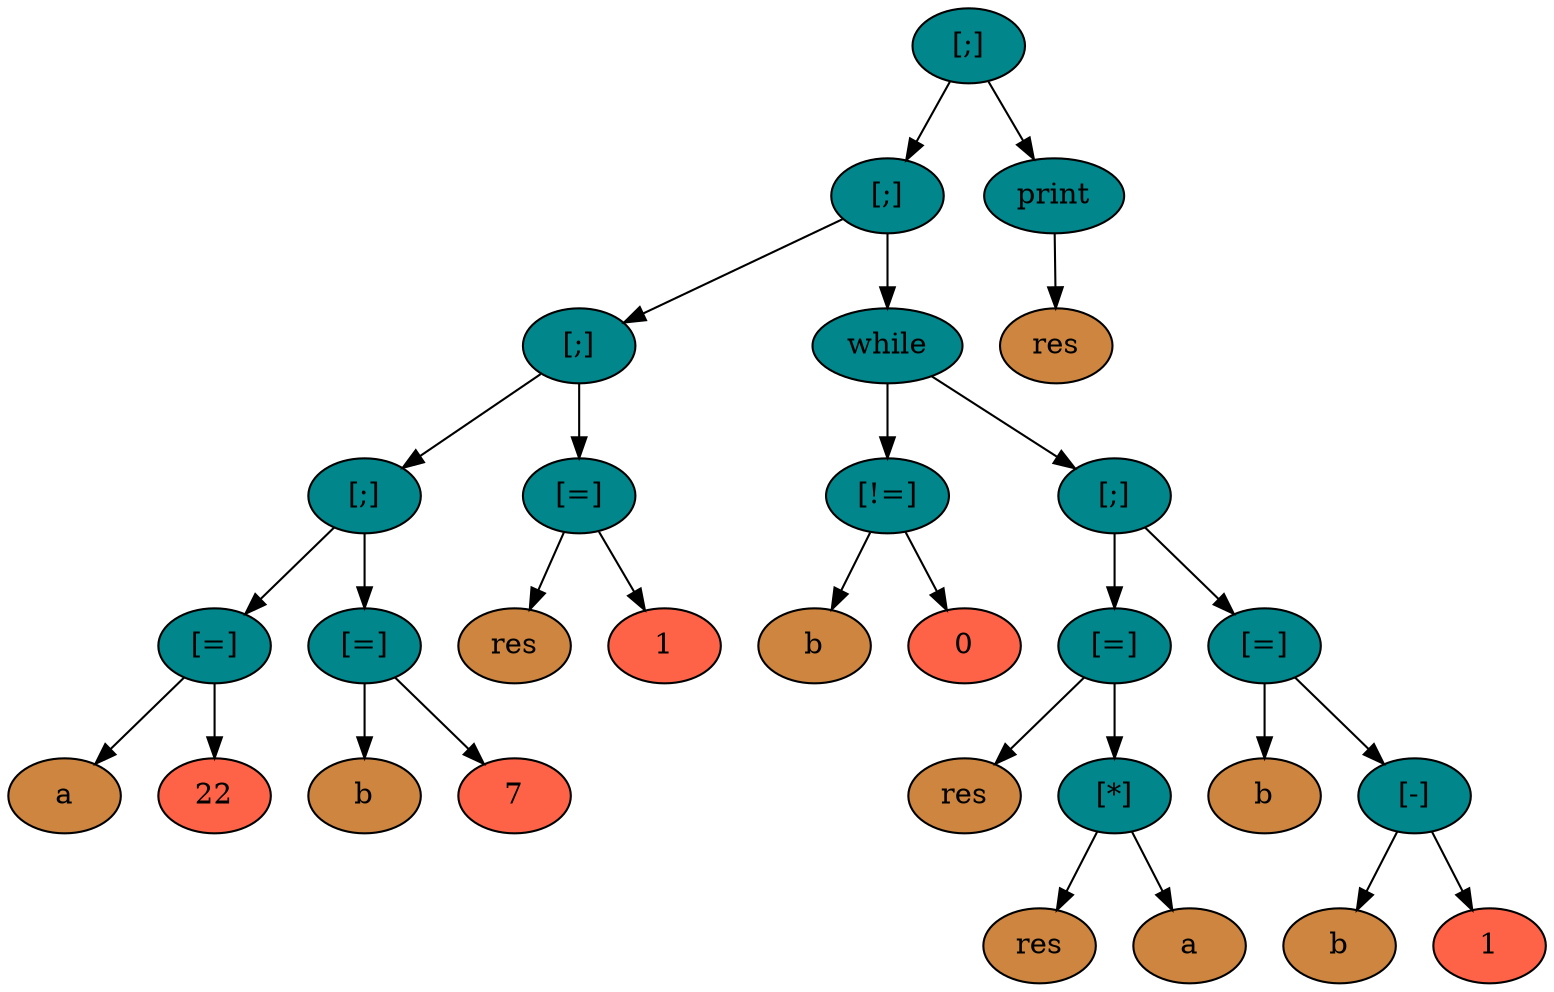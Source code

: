 digraph E{
	node [style="filled"];
	box1 [label="[;]", fillcolor="turquoise4"];
	box2 [label="[;]", fillcolor="turquoise4"];
	box3 [label="[;]", fillcolor="turquoise4"];
	box4 [label="[;]", fillcolor="turquoise4"];
	box5 [label="[=]", fillcolor="turquoise4"];
	box6 [label="a", fillcolor="peru"];
		box5 -> box6;
	box7 [label="22", fillcolor="tomato"];
		box5 -> box7;
		box4 -> box5;
	box8 [label="[=]", fillcolor="turquoise4"];
	box9 [label="b", fillcolor="peru"];
		box8 -> box9;
	box10 [label="7", fillcolor="tomato"];
		box8 -> box10;
		box4 -> box8;
		box3 -> box4;
	box11 [label="[=]", fillcolor="turquoise4"];
	box12 [label="res", fillcolor="peru"];
		box11 -> box12;
	box13 [label="1", fillcolor="tomato"];
		box11 -> box13;
		box3 -> box11;
		box2 -> box3;
	box14 [label="while", fillcolor="turquoise4"];
	box15 [label="[!=]", fillcolor="turquoise4"];
	box16 [label="b", fillcolor="peru"];
		box15 -> box16;
	box17 [label="0", fillcolor="tomato"];
		box15 -> box17;
		box14 -> box15;
	box18 [label="[;]", fillcolor="turquoise4"];
	box19 [label="[=]", fillcolor="turquoise4"];
	box20 [label="res", fillcolor="peru"];
		box19 -> box20;
	box21 [label="[*]", fillcolor="turquoise4"];
	box22 [label="res", fillcolor="peru"];
		box21 -> box22;
	box23 [label="a", fillcolor="peru"];
		box21 -> box23;
		box19 -> box21;
		box18 -> box19;
	box24 [label="[=]", fillcolor="turquoise4"];
	box25 [label="b", fillcolor="peru"];
		box24 -> box25;
	box26 [label="[-]", fillcolor="turquoise4"];
	box27 [label="b", fillcolor="peru"];
		box26 -> box27;
	box28 [label="1", fillcolor="tomato"];
		box26 -> box28;
		box24 -> box26;
		box18 -> box24;
		box14 -> box18;
		box2 -> box14;
		box1 -> box2;
	box29 [label="print", fillcolor="turquoise4"];
	box30 [label="res", fillcolor="peru"];
		box29 -> box30;
		box1 -> box29;
}

